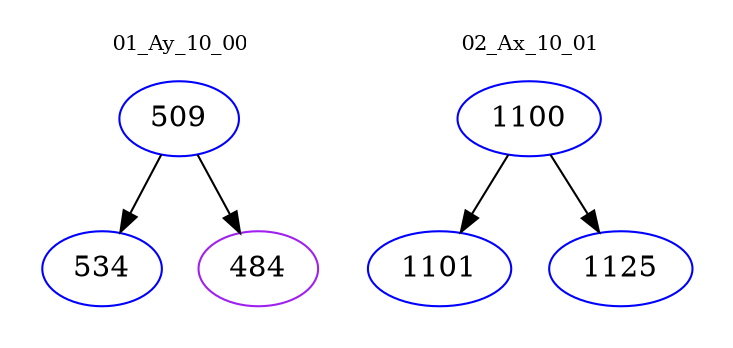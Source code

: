digraph{
subgraph cluster_0 {
color = white
label = "01_Ay_10_00";
fontsize=10;
T0_509 [label="509", color="blue"]
T0_509 -> T0_534 [color="black"]
T0_534 [label="534", color="blue"]
T0_509 -> T0_484 [color="black"]
T0_484 [label="484", color="purple"]
}
subgraph cluster_1 {
color = white
label = "02_Ax_10_01";
fontsize=10;
T1_1100 [label="1100", color="blue"]
T1_1100 -> T1_1101 [color="black"]
T1_1101 [label="1101", color="blue"]
T1_1100 -> T1_1125 [color="black"]
T1_1125 [label="1125", color="blue"]
}
}
